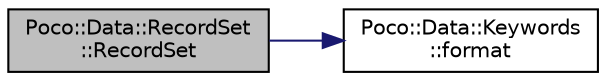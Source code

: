 digraph "Poco::Data::RecordSet::RecordSet"
{
 // LATEX_PDF_SIZE
  edge [fontname="Helvetica",fontsize="10",labelfontname="Helvetica",labelfontsize="10"];
  node [fontname="Helvetica",fontsize="10",shape=record];
  rankdir="LR";
  Node1 [label="Poco::Data::RecordSet\l::RecordSet",height=0.2,width=0.4,color="black", fillcolor="grey75", style="filled", fontcolor="black",tooltip="Creates the RecordSet."];
  Node1 -> Node2 [color="midnightblue",fontsize="10",style="solid",fontname="Helvetica"];
  Node2 [label="Poco::Data::Keywords\l::format",height=0.2,width=0.4,color="black", fillcolor="white", style="filled",URL="$namespacePoco_1_1Data_1_1Keywords.html#ac6074eee90a0a590813e1db323bb5e46",tooltip="Utility function used to pass formatter to the statement."];
}
